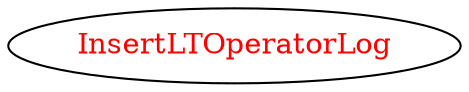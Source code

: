 digraph dependencyGraph {
 concentrate=true;
 ranksep="2.0";
 rankdir="LR"; 
 splines="ortho";
"InsertLTOperatorLog" [fontcolor="red"];
}